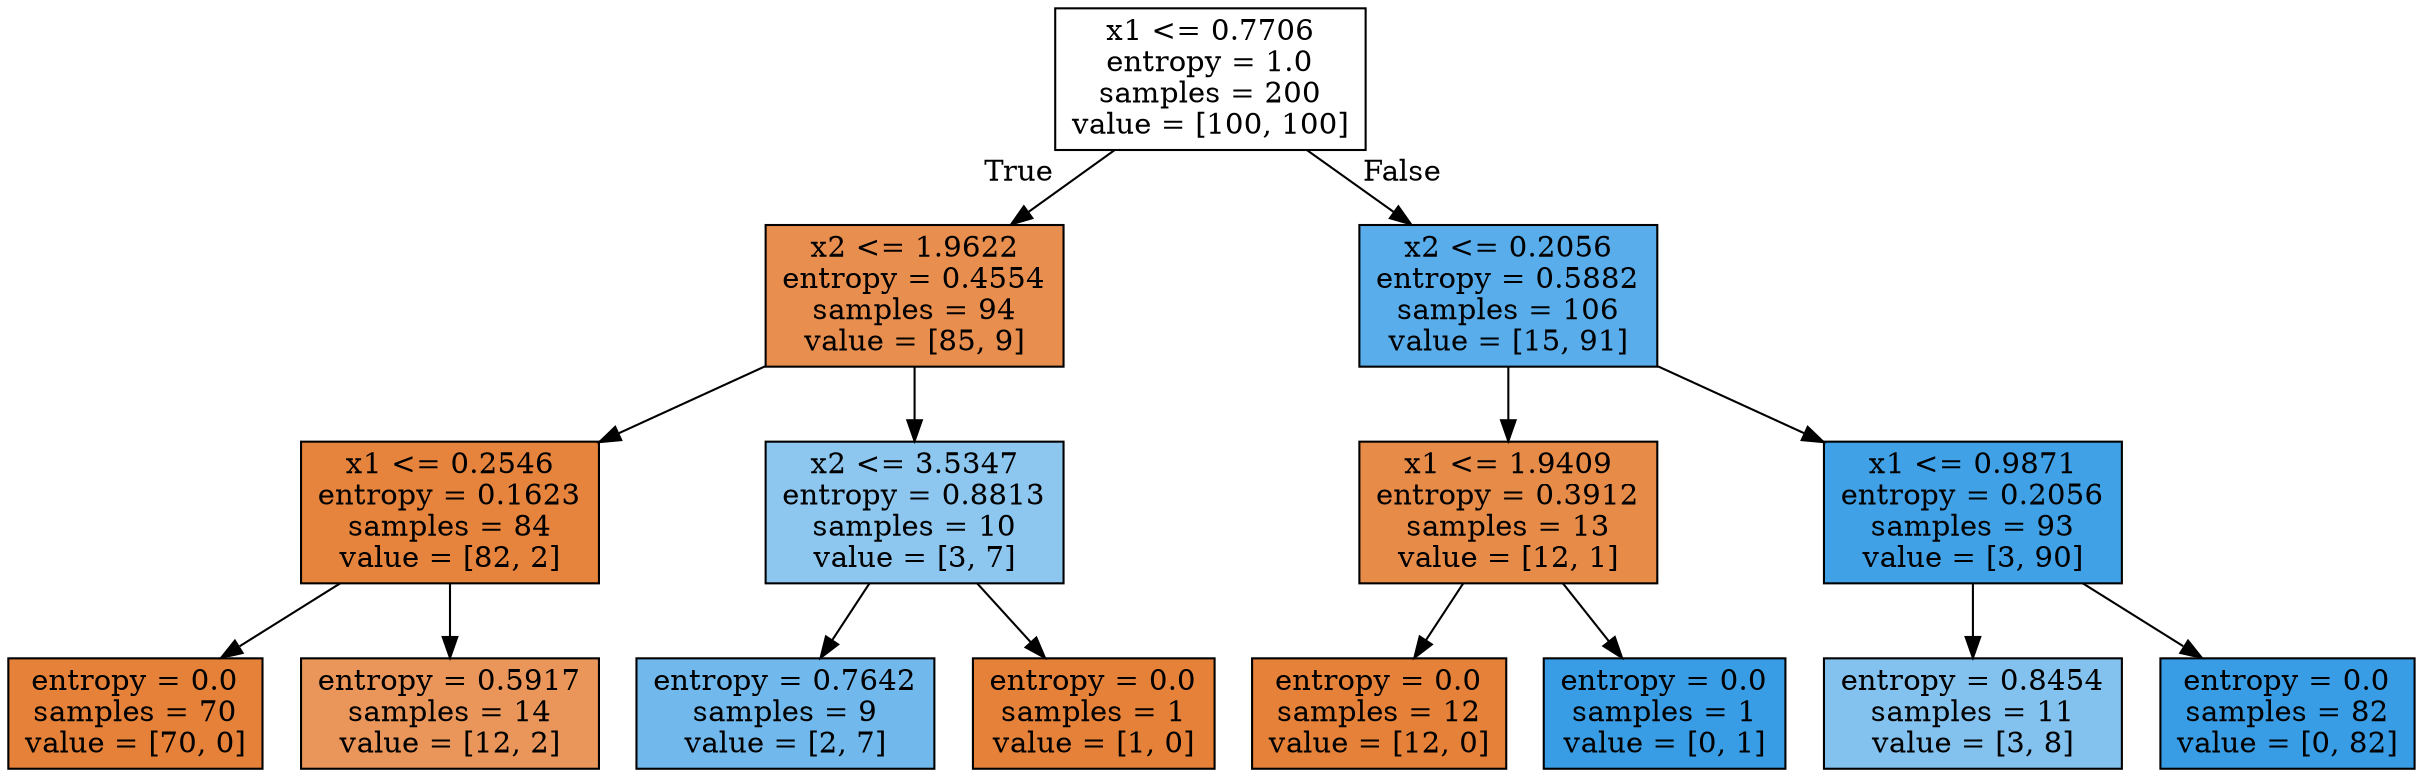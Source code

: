 digraph Tree {
node [shape=box, style="filled", color="black"] ;
0 [label="x1 <= 0.7706\nentropy = 1.0\nsamples = 200\nvalue = [100, 100]", fillcolor="#e5813900"] ;
1 [label="x2 <= 1.9622\nentropy = 0.4554\nsamples = 94\nvalue = [85, 9]", fillcolor="#e58139e4"] ;
0 -> 1 [labeldistance=2.5, labelangle=45, headlabel="True"] ;
2 [label="x1 <= 0.2546\nentropy = 0.1623\nsamples = 84\nvalue = [82, 2]", fillcolor="#e58139f9"] ;
1 -> 2 ;
3 [label="entropy = 0.0\nsamples = 70\nvalue = [70, 0]", fillcolor="#e58139ff"] ;
2 -> 3 ;
4 [label="entropy = 0.5917\nsamples = 14\nvalue = [12, 2]", fillcolor="#e58139d4"] ;
2 -> 4 ;
5 [label="x2 <= 3.5347\nentropy = 0.8813\nsamples = 10\nvalue = [3, 7]", fillcolor="#399de592"] ;
1 -> 5 ;
6 [label="entropy = 0.7642\nsamples = 9\nvalue = [2, 7]", fillcolor="#399de5b6"] ;
5 -> 6 ;
7 [label="entropy = 0.0\nsamples = 1\nvalue = [1, 0]", fillcolor="#e58139ff"] ;
5 -> 7 ;
8 [label="x2 <= 0.2056\nentropy = 0.5882\nsamples = 106\nvalue = [15, 91]", fillcolor="#399de5d5"] ;
0 -> 8 [labeldistance=2.5, labelangle=-45, headlabel="False"] ;
9 [label="x1 <= 1.9409\nentropy = 0.3912\nsamples = 13\nvalue = [12, 1]", fillcolor="#e58139ea"] ;
8 -> 9 ;
10 [label="entropy = 0.0\nsamples = 12\nvalue = [12, 0]", fillcolor="#e58139ff"] ;
9 -> 10 ;
11 [label="entropy = 0.0\nsamples = 1\nvalue = [0, 1]", fillcolor="#399de5ff"] ;
9 -> 11 ;
12 [label="x1 <= 0.9871\nentropy = 0.2056\nsamples = 93\nvalue = [3, 90]", fillcolor="#399de5f6"] ;
8 -> 12 ;
13 [label="entropy = 0.8454\nsamples = 11\nvalue = [3, 8]", fillcolor="#399de59f"] ;
12 -> 13 ;
14 [label="entropy = 0.0\nsamples = 82\nvalue = [0, 82]", fillcolor="#399de5ff"] ;
12 -> 14 ;
}
